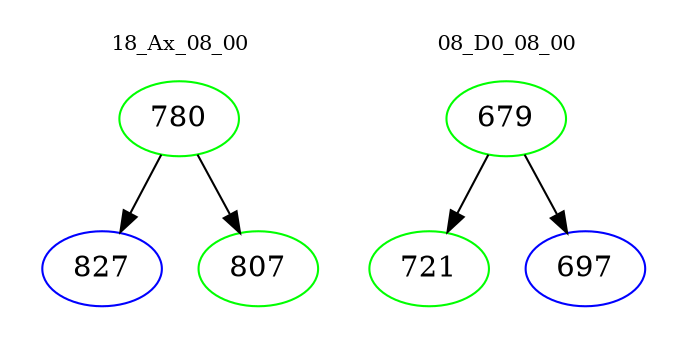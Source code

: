 digraph{
subgraph cluster_0 {
color = white
label = "18_Ax_08_00";
fontsize=10;
T0_780 [label="780", color="green"]
T0_780 -> T0_827 [color="black"]
T0_827 [label="827", color="blue"]
T0_780 -> T0_807 [color="black"]
T0_807 [label="807", color="green"]
}
subgraph cluster_1 {
color = white
label = "08_D0_08_00";
fontsize=10;
T1_679 [label="679", color="green"]
T1_679 -> T1_721 [color="black"]
T1_721 [label="721", color="green"]
T1_679 -> T1_697 [color="black"]
T1_697 [label="697", color="blue"]
}
}

